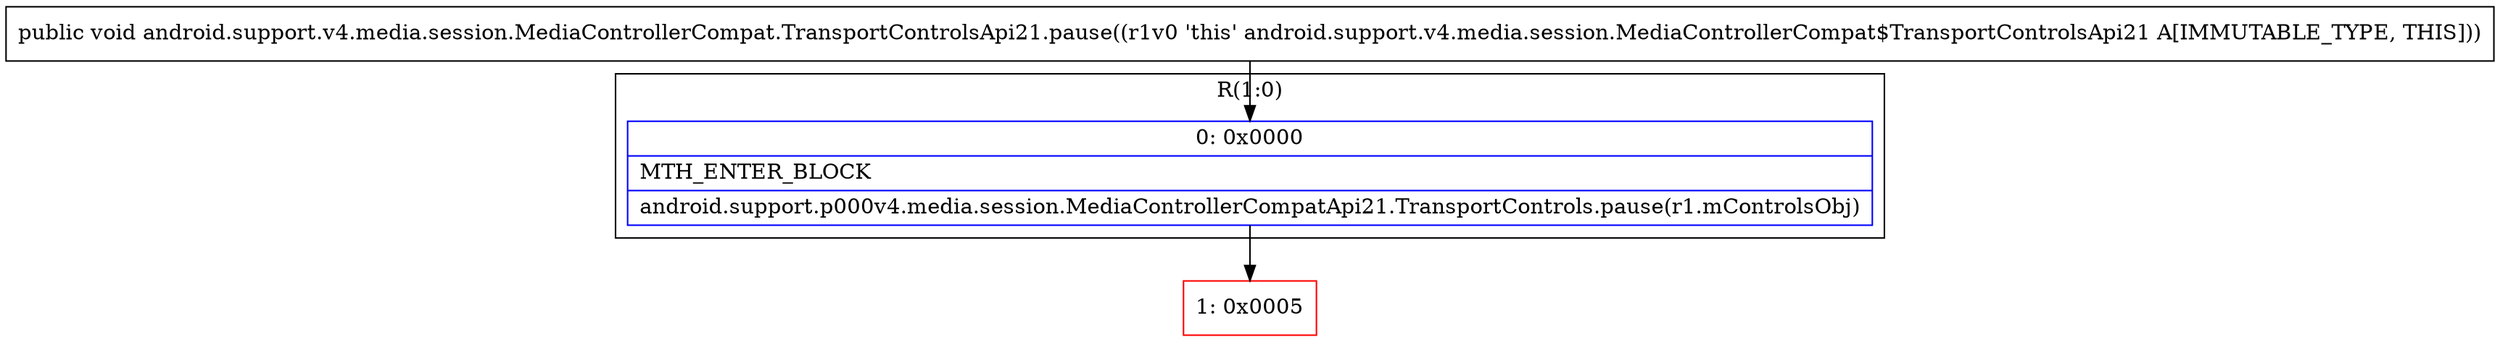 digraph "CFG forandroid.support.v4.media.session.MediaControllerCompat.TransportControlsApi21.pause()V" {
subgraph cluster_Region_1257296157 {
label = "R(1:0)";
node [shape=record,color=blue];
Node_0 [shape=record,label="{0\:\ 0x0000|MTH_ENTER_BLOCK\l|android.support.p000v4.media.session.MediaControllerCompatApi21.TransportControls.pause(r1.mControlsObj)\l}"];
}
Node_1 [shape=record,color=red,label="{1\:\ 0x0005}"];
MethodNode[shape=record,label="{public void android.support.v4.media.session.MediaControllerCompat.TransportControlsApi21.pause((r1v0 'this' android.support.v4.media.session.MediaControllerCompat$TransportControlsApi21 A[IMMUTABLE_TYPE, THIS])) }"];
MethodNode -> Node_0;
Node_0 -> Node_1;
}

